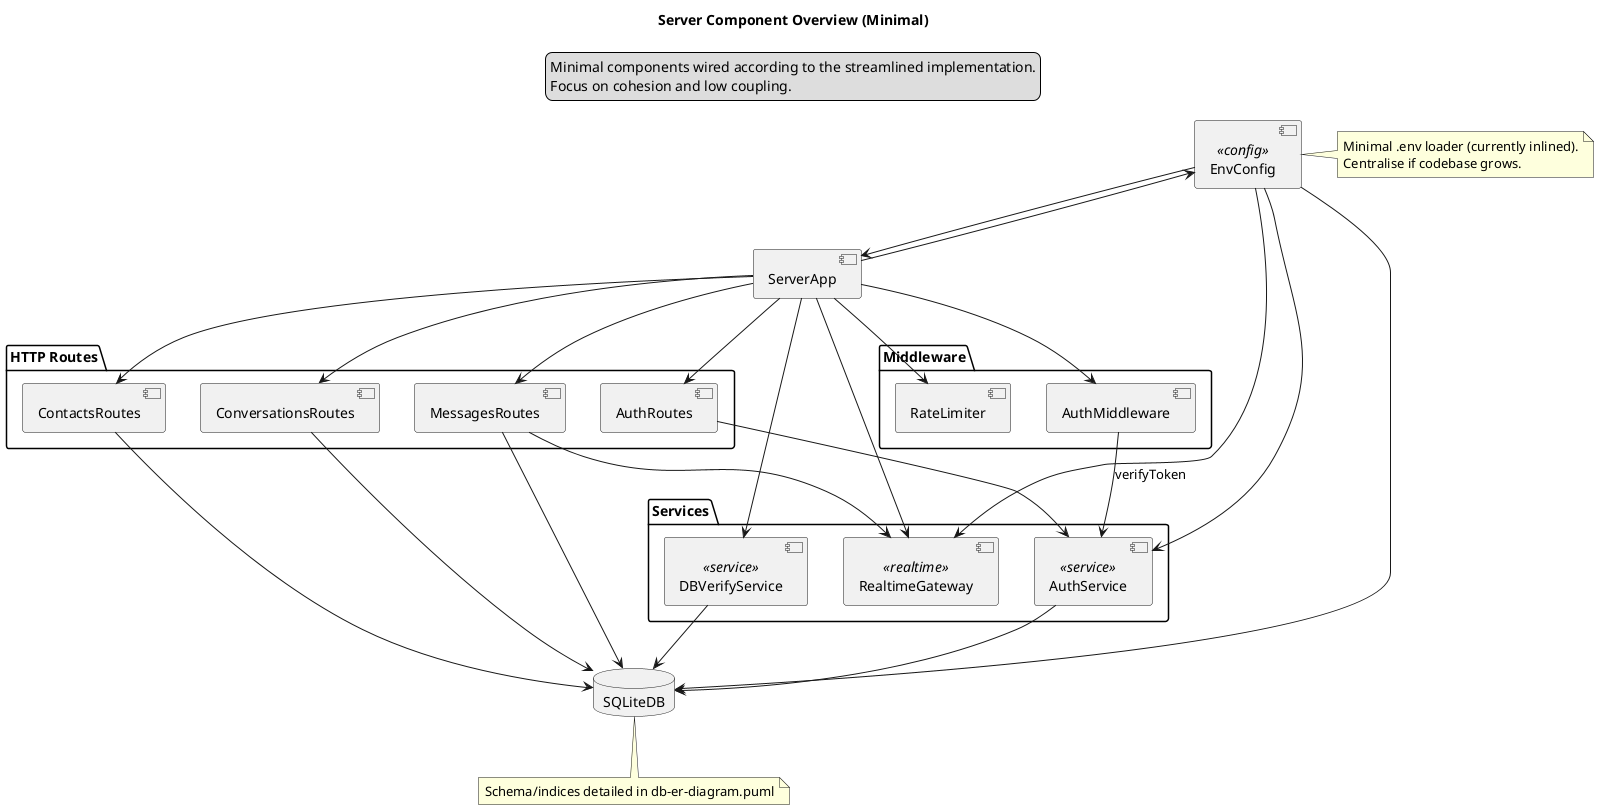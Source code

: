 @startuml
title Server Component Overview (Minimal)

legend top
  Minimal components wired according to the streamlined implementation.
  Focus on cohesion and low coupling.
endlegend

component ServerApp

package "HTTP Routes" {
  component AuthRoutes
  component ContactsRoutes
  component ConversationsRoutes
  component MessagesRoutes
}

package "Services" {
  component AuthService <<service>>
  component DBVerifyService <<service>>
  component RealtimeGateway <<realtime>>
}

database SQLiteDB

package "Middleware" {
  component AuthMiddleware
  component RateLimiter
}

component EnvConfig <<config>>

ServerApp --> AuthRoutes
ServerApp --> ContactsRoutes
ServerApp --> ConversationsRoutes
ServerApp --> MessagesRoutes
ServerApp --> AuthMiddleware
ServerApp --> RateLimiter
ServerApp --> DBVerifyService
ServerApp --> EnvConfig
ServerApp --> RealtimeGateway

AuthRoutes --> AuthService
ContactsRoutes --> SQLiteDB
ConversationsRoutes --> SQLiteDB
MessagesRoutes --> SQLiteDB
MessagesRoutes --> RealtimeGateway

AuthService --> SQLiteDB
AuthMiddleware --> AuthService : verifyToken
DBVerifyService --> SQLiteDB
EnvConfig --> ServerApp
EnvConfig --> AuthService
EnvConfig --> RealtimeGateway
EnvConfig --> SQLiteDB

note right of EnvConfig
  Minimal .env loader (currently inlined).
  Centralise if codebase grows.
end note

note bottom of SQLiteDB
  Schema/indices detailed in db-er-diagram.puml
end note

@enduml
